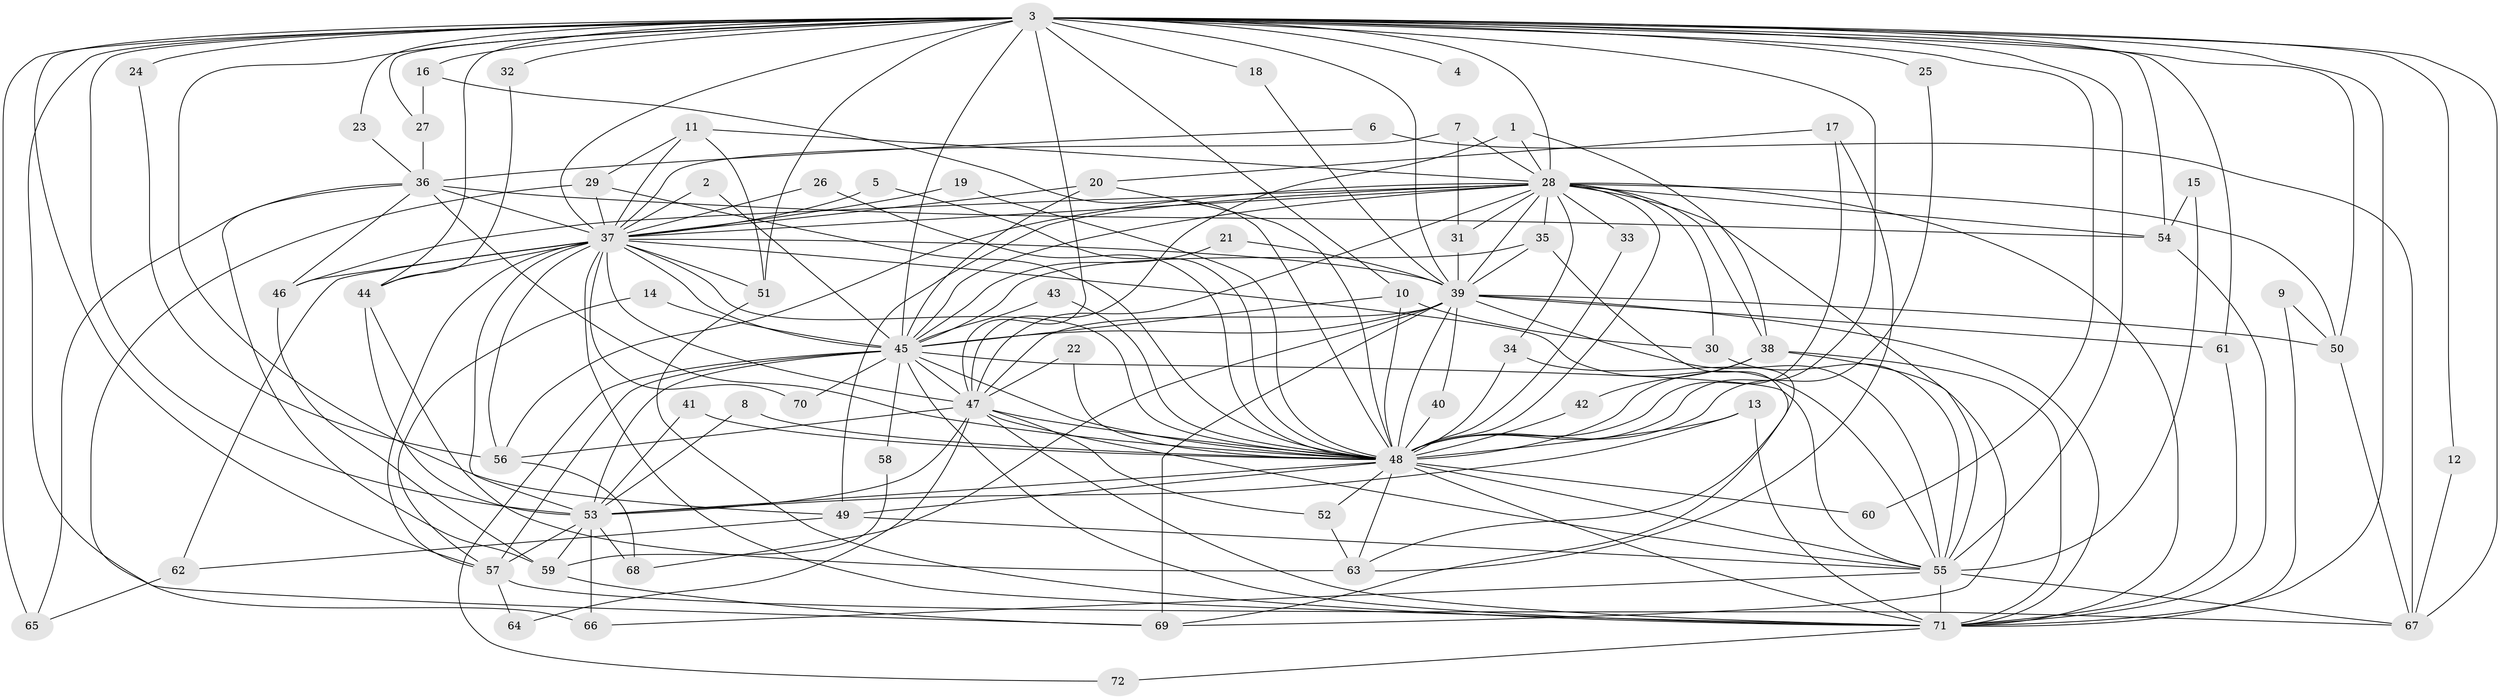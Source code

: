 // original degree distribution, {17: 0.013986013986013986, 30: 0.006993006993006993, 29: 0.006993006993006993, 18: 0.006993006993006993, 22: 0.006993006993006993, 21: 0.006993006993006993, 41: 0.006993006993006993, 38: 0.006993006993006993, 15: 0.006993006993006993, 3: 0.2097902097902098, 4: 0.0979020979020979, 11: 0.006993006993006993, 6: 0.02097902097902098, 5: 0.04895104895104895, 2: 0.5384615384615384, 10: 0.006993006993006993}
// Generated by graph-tools (version 1.1) at 2025/25/03/09/25 03:25:39]
// undirected, 72 vertices, 199 edges
graph export_dot {
graph [start="1"]
  node [color=gray90,style=filled];
  1;
  2;
  3;
  4;
  5;
  6;
  7;
  8;
  9;
  10;
  11;
  12;
  13;
  14;
  15;
  16;
  17;
  18;
  19;
  20;
  21;
  22;
  23;
  24;
  25;
  26;
  27;
  28;
  29;
  30;
  31;
  32;
  33;
  34;
  35;
  36;
  37;
  38;
  39;
  40;
  41;
  42;
  43;
  44;
  45;
  46;
  47;
  48;
  49;
  50;
  51;
  52;
  53;
  54;
  55;
  56;
  57;
  58;
  59;
  60;
  61;
  62;
  63;
  64;
  65;
  66;
  67;
  68;
  69;
  70;
  71;
  72;
  1 -- 28 [weight=1.0];
  1 -- 38 [weight=1.0];
  1 -- 47 [weight=1.0];
  2 -- 37 [weight=1.0];
  2 -- 45 [weight=1.0];
  3 -- 4 [weight=1.0];
  3 -- 10 [weight=1.0];
  3 -- 12 [weight=1.0];
  3 -- 16 [weight=1.0];
  3 -- 18 [weight=1.0];
  3 -- 23 [weight=1.0];
  3 -- 24 [weight=1.0];
  3 -- 25 [weight=1.0];
  3 -- 27 [weight=1.0];
  3 -- 28 [weight=2.0];
  3 -- 32 [weight=1.0];
  3 -- 37 [weight=4.0];
  3 -- 39 [weight=2.0];
  3 -- 44 [weight=1.0];
  3 -- 45 [weight=4.0];
  3 -- 47 [weight=2.0];
  3 -- 48 [weight=2.0];
  3 -- 49 [weight=1.0];
  3 -- 50 [weight=1.0];
  3 -- 51 [weight=1.0];
  3 -- 53 [weight=1.0];
  3 -- 54 [weight=1.0];
  3 -- 55 [weight=2.0];
  3 -- 57 [weight=1.0];
  3 -- 60 [weight=1.0];
  3 -- 61 [weight=1.0];
  3 -- 65 [weight=2.0];
  3 -- 67 [weight=2.0];
  3 -- 69 [weight=1.0];
  3 -- 71 [weight=2.0];
  5 -- 37 [weight=1.0];
  5 -- 48 [weight=1.0];
  6 -- 36 [weight=1.0];
  6 -- 67 [weight=1.0];
  7 -- 28 [weight=1.0];
  7 -- 31 [weight=1.0];
  7 -- 37 [weight=1.0];
  8 -- 48 [weight=1.0];
  8 -- 53 [weight=1.0];
  9 -- 50 [weight=1.0];
  9 -- 71 [weight=1.0];
  10 -- 30 [weight=1.0];
  10 -- 45 [weight=1.0];
  10 -- 48 [weight=1.0];
  11 -- 28 [weight=1.0];
  11 -- 29 [weight=1.0];
  11 -- 37 [weight=1.0];
  11 -- 51 [weight=1.0];
  12 -- 67 [weight=1.0];
  13 -- 48 [weight=1.0];
  13 -- 53 [weight=1.0];
  13 -- 71 [weight=1.0];
  14 -- 45 [weight=1.0];
  14 -- 57 [weight=1.0];
  15 -- 54 [weight=1.0];
  15 -- 55 [weight=1.0];
  16 -- 27 [weight=1.0];
  16 -- 48 [weight=1.0];
  17 -- 20 [weight=1.0];
  17 -- 48 [weight=1.0];
  17 -- 63 [weight=1.0];
  18 -- 39 [weight=1.0];
  19 -- 37 [weight=1.0];
  19 -- 48 [weight=1.0];
  20 -- 37 [weight=2.0];
  20 -- 45 [weight=1.0];
  20 -- 48 [weight=1.0];
  21 -- 39 [weight=1.0];
  21 -- 45 [weight=2.0];
  22 -- 47 [weight=1.0];
  22 -- 48 [weight=1.0];
  23 -- 36 [weight=1.0];
  24 -- 56 [weight=1.0];
  25 -- 48 [weight=1.0];
  26 -- 37 [weight=1.0];
  26 -- 48 [weight=1.0];
  27 -- 36 [weight=1.0];
  28 -- 30 [weight=1.0];
  28 -- 31 [weight=2.0];
  28 -- 33 [weight=1.0];
  28 -- 34 [weight=2.0];
  28 -- 35 [weight=1.0];
  28 -- 37 [weight=2.0];
  28 -- 38 [weight=1.0];
  28 -- 39 [weight=1.0];
  28 -- 45 [weight=1.0];
  28 -- 46 [weight=1.0];
  28 -- 47 [weight=1.0];
  28 -- 48 [weight=2.0];
  28 -- 49 [weight=1.0];
  28 -- 50 [weight=1.0];
  28 -- 54 [weight=1.0];
  28 -- 55 [weight=1.0];
  28 -- 56 [weight=1.0];
  28 -- 71 [weight=2.0];
  29 -- 37 [weight=1.0];
  29 -- 48 [weight=1.0];
  29 -- 66 [weight=1.0];
  30 -- 55 [weight=1.0];
  31 -- 39 [weight=1.0];
  32 -- 44 [weight=1.0];
  33 -- 48 [weight=1.0];
  34 -- 48 [weight=1.0];
  34 -- 69 [weight=1.0];
  35 -- 39 [weight=1.0];
  35 -- 45 [weight=1.0];
  35 -- 63 [weight=1.0];
  36 -- 37 [weight=1.0];
  36 -- 46 [weight=1.0];
  36 -- 48 [weight=2.0];
  36 -- 54 [weight=1.0];
  36 -- 59 [weight=1.0];
  36 -- 65 [weight=1.0];
  37 -- 39 [weight=1.0];
  37 -- 44 [weight=1.0];
  37 -- 45 [weight=1.0];
  37 -- 46 [weight=2.0];
  37 -- 47 [weight=4.0];
  37 -- 48 [weight=1.0];
  37 -- 51 [weight=2.0];
  37 -- 53 [weight=1.0];
  37 -- 55 [weight=1.0];
  37 -- 56 [weight=1.0];
  37 -- 57 [weight=1.0];
  37 -- 62 [weight=1.0];
  37 -- 70 [weight=1.0];
  37 -- 71 [weight=1.0];
  38 -- 42 [weight=1.0];
  38 -- 48 [weight=2.0];
  38 -- 69 [weight=1.0];
  38 -- 71 [weight=1.0];
  39 -- 40 [weight=1.0];
  39 -- 45 [weight=1.0];
  39 -- 47 [weight=1.0];
  39 -- 48 [weight=3.0];
  39 -- 50 [weight=2.0];
  39 -- 55 [weight=2.0];
  39 -- 61 [weight=1.0];
  39 -- 68 [weight=1.0];
  39 -- 69 [weight=1.0];
  39 -- 71 [weight=1.0];
  40 -- 48 [weight=2.0];
  41 -- 48 [weight=1.0];
  41 -- 53 [weight=1.0];
  42 -- 48 [weight=1.0];
  43 -- 45 [weight=1.0];
  43 -- 48 [weight=1.0];
  44 -- 53 [weight=1.0];
  44 -- 63 [weight=1.0];
  45 -- 47 [weight=1.0];
  45 -- 48 [weight=1.0];
  45 -- 53 [weight=1.0];
  45 -- 55 [weight=1.0];
  45 -- 57 [weight=1.0];
  45 -- 58 [weight=1.0];
  45 -- 70 [weight=1.0];
  45 -- 71 [weight=1.0];
  45 -- 72 [weight=1.0];
  46 -- 59 [weight=1.0];
  47 -- 48 [weight=1.0];
  47 -- 52 [weight=1.0];
  47 -- 53 [weight=1.0];
  47 -- 55 [weight=1.0];
  47 -- 56 [weight=1.0];
  47 -- 64 [weight=1.0];
  47 -- 71 [weight=1.0];
  48 -- 49 [weight=1.0];
  48 -- 52 [weight=1.0];
  48 -- 53 [weight=1.0];
  48 -- 55 [weight=1.0];
  48 -- 60 [weight=1.0];
  48 -- 63 [weight=1.0];
  48 -- 71 [weight=3.0];
  49 -- 55 [weight=1.0];
  49 -- 62 [weight=1.0];
  50 -- 67 [weight=1.0];
  51 -- 71 [weight=1.0];
  52 -- 63 [weight=1.0];
  53 -- 57 [weight=2.0];
  53 -- 59 [weight=1.0];
  53 -- 66 [weight=1.0];
  53 -- 68 [weight=1.0];
  54 -- 71 [weight=1.0];
  55 -- 66 [weight=1.0];
  55 -- 67 [weight=1.0];
  55 -- 71 [weight=1.0];
  56 -- 68 [weight=1.0];
  57 -- 64 [weight=1.0];
  57 -- 67 [weight=1.0];
  58 -- 59 [weight=1.0];
  59 -- 69 [weight=1.0];
  61 -- 71 [weight=1.0];
  62 -- 65 [weight=1.0];
  71 -- 72 [weight=1.0];
}

